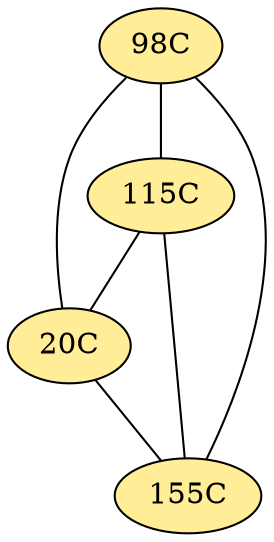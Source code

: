 // The Round Table
graph {
	"98C" [fillcolor="#FFED97" style=radial]
	"115C" [fillcolor="#FFED97" style=radial]
	"98C" -- "115C" [penwidth=1]
	"98C" [fillcolor="#FFED97" style=radial]
	"20C" [fillcolor="#FFED97" style=radial]
	"98C" -- "20C" [penwidth=1]
	"98C" [fillcolor="#FFED97" style=radial]
	"155C" [fillcolor="#FFED97" style=radial]
	"98C" -- "155C" [penwidth=1]
	"115C" [fillcolor="#FFED97" style=radial]
	"155C" [fillcolor="#FFED97" style=radial]
	"115C" -- "155C" [penwidth=1]
	"115C" [fillcolor="#FFED97" style=radial]
	"20C" [fillcolor="#FFED97" style=radial]
	"115C" -- "20C" [penwidth=1]
	"20C" [fillcolor="#FFED97" style=radial]
	"155C" [fillcolor="#FFED97" style=radial]
	"20C" -- "155C" [penwidth=1]
}
